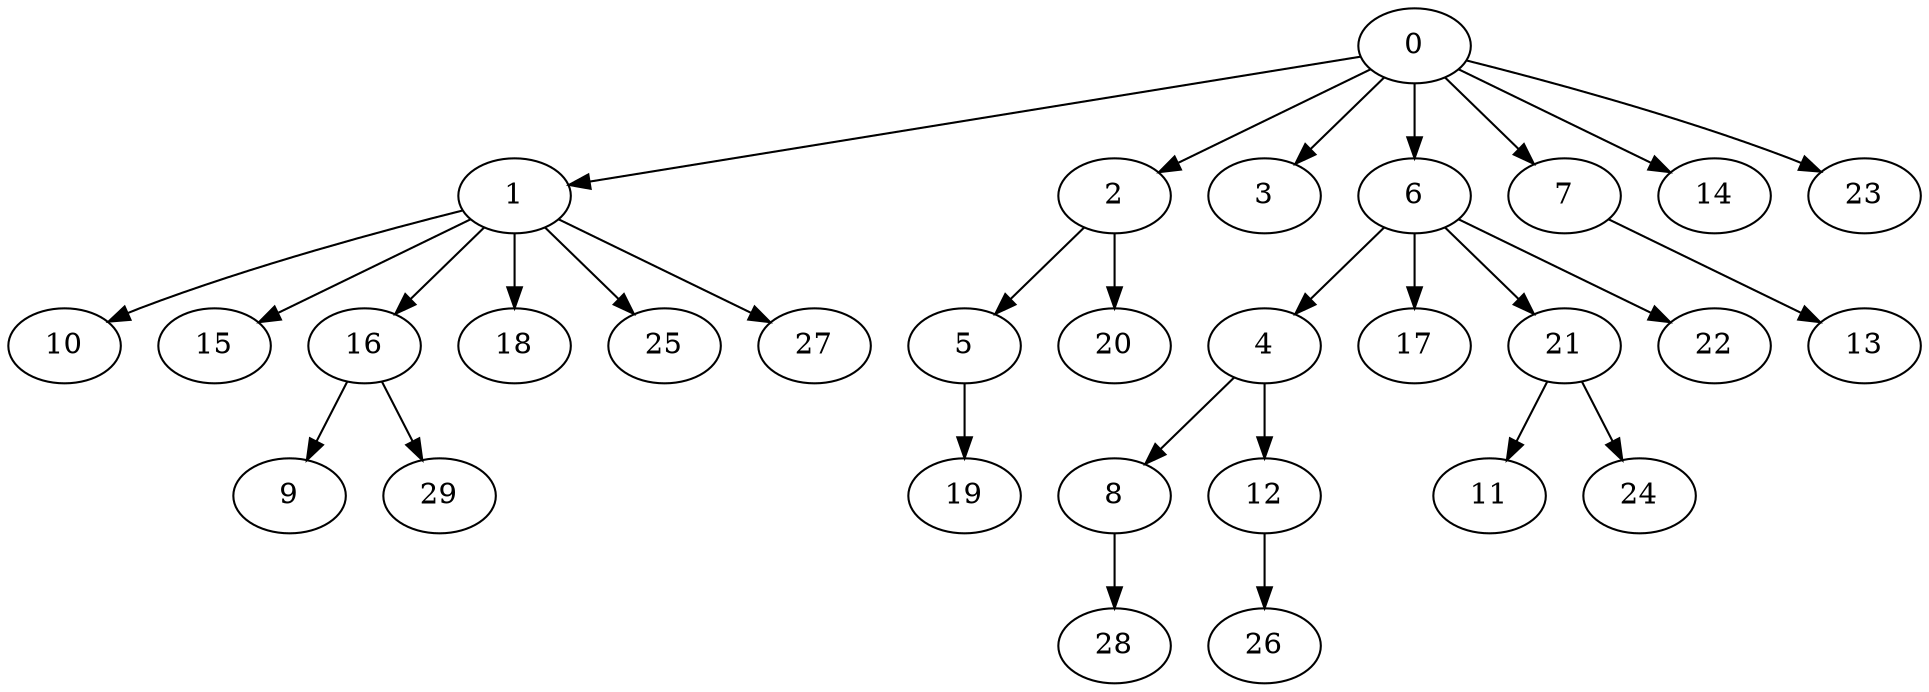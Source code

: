 digraph {
	0 [label=0]
	1 [label=1]
	2 [label=2]
	3 [label=3]
	6 [label=6]
	7 [label=7]
	14 [label=14]
	23 [label=23]
	10 [label=10]
	15 [label=15]
	16 [label=16]
	18 [label=18]
	25 [label=25]
	27 [label=27]
	5 [label=5]
	20 [label=20]
	4 [label=4]
	17 [label=17]
	21 [label=21]
	22 [label=22]
	13 [label=13]
	9 [label=9]
	29 [label=29]
	19 [label=19]
	8 [label=8]
	12 [label=12]
	11 [label=11]
	24 [label=24]
	28 [label=28]
	26 [label=26]
	0 -> 1
	0 -> 2
	0 -> 3
	0 -> 6
	0 -> 7
	0 -> 14
	0 -> 23
	1 -> 10
	1 -> 15
	1 -> 16
	1 -> 18
	1 -> 25
	1 -> 27
	2 -> 5
	2 -> 20
	6 -> 4
	6 -> 17
	6 -> 21
	6 -> 22
	7 -> 13
	16 -> 9
	16 -> 29
	5 -> 19
	4 -> 8
	4 -> 12
	21 -> 11
	21 -> 24
	8 -> 28
	12 -> 26
}
